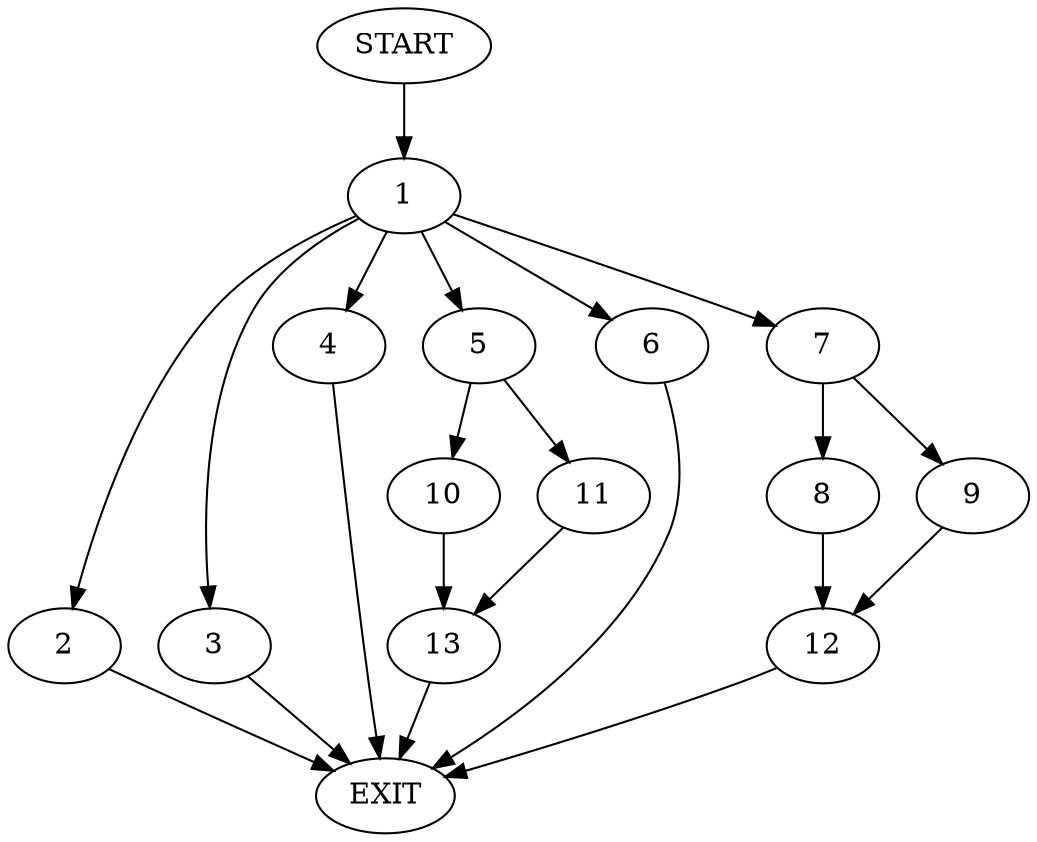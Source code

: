 digraph {
0 [label="START"]
14 [label="EXIT"]
0 -> 1
1 -> 2
1 -> 3
1 -> 4
1 -> 5
1 -> 6
1 -> 7
7 -> 8
7 -> 9
4 -> 14
6 -> 14
2 -> 14
5 -> 10
5 -> 11
3 -> 14
8 -> 12
9 -> 12
12 -> 14
10 -> 13
11 -> 13
13 -> 14
}
